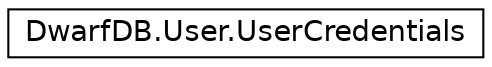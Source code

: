 digraph "Graphical Class Hierarchy"
{
  edge [fontname="Helvetica",fontsize="14",labelfontname="Helvetica",labelfontsize="14"];
  node [fontname="Helvetica",fontsize="14",shape=record];
  rankdir="LR";
  Node1 [label="DwarfDB.User.UserCredentials",height=0.2,width=0.4,color="black", fillcolor="white", style="filled",URL="$d0/d2b/class_dwarf_d_b_1_1_user_1_1_user_credentials.html",tooltip="Class for user logins and password keeping "];
}
